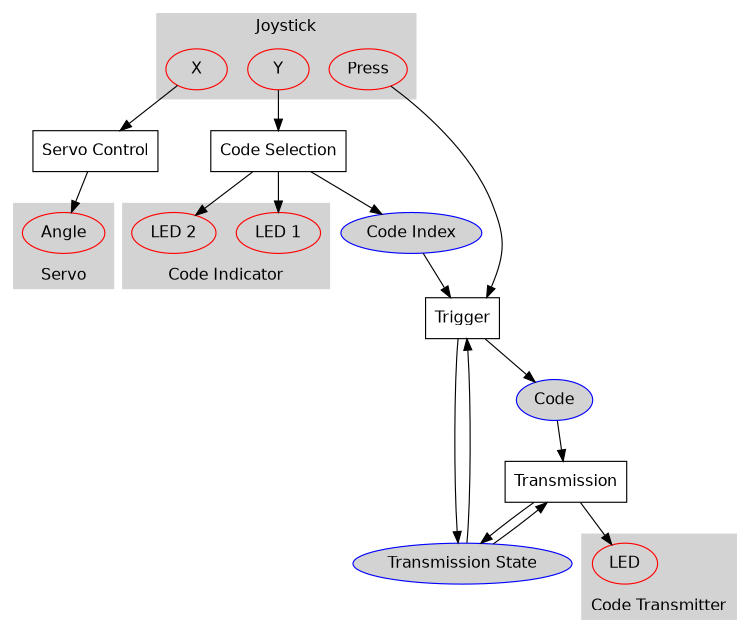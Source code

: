 digraph {
  size="5";
  fontname=Helvetica;
  node[fontname=Helvetica];

  subgraph cluster_joystick {
    label="Joystick";
    style=filled; color=lightgrey;
    joystick_x [label="X",color="red"];
    joystick_y [label="Y",color="red"];
    joystick_btn [label="Press",color="red"];
  }
  subgraph cluster_servo {
    label="Servo";
    style=filled; color=lightgrey; labelloc=b;
    servo_angle [label="Angle",color="red"];
  }
  subgraph cluster_code_id {
    label="Code Indicator"; labelloc=b;
    style=filled; color=lightgrey;
    code_id_led1 [label="LED 1",color="red"];
    code_id_led2 [label="LED 2",color="red"];
  }
  subgraph cluster_code_tx {
    label="Code Transmitter";
    style=filled; color=lightgrey; labelloc=b;
    code_tx_led [label="LED",color="red"];
  }

  code_id [label="Code Index",color="blue",style=filled,fillcolor=lightgrey];
  code [label="Code",color="blue",style=filled,fillcolor=lightgrey];
  tx_state [label="Transmission State",color="blue",style=filled,fillcolor=lightgrey];

  servo_ctl [label="Servo Control",shape=box];
  code_ctl [label="Code Selection",shape=box];
  tx_trig [label="Trigger",shape=box];
  tx [label="Transmission",shape=box];

  joystick_x -> servo_ctl;
  joystick_y -> code_ctl;
  joystick_btn -> tx_trig;
  servo_ctl -> servo_angle;
  code_ctl -> code_id_led1;
  code_ctl -> code_id_led2;
  code_ctl -> code_id;
  code_id -> tx_trig;
  tx_trig -> code;
  tx_trig -> tx_state;
  tx_state -> tx;
  tx_state -> tx_trig;
  code -> tx;
  tx -> code_tx_led;
  tx -> tx_state;
}
